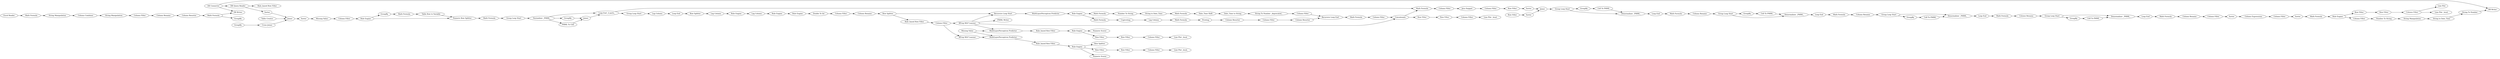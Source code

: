 digraph {
	"732600593677443939_208" [label="Rule Engine"]
	"732600593677443939_234" [label="Lag Column"]
	"8248164491543783251_301" [label=Sorter]
	"3448100426739654678_316" [label="Math Formula"]
	"-1537500961906361461_307" [label="Numeric Scorer"]
	"-1537500961906361461_319" [label="Column Filter"]
	"1782625009400765155_294" [label="Row Filter"]
	"1782625009400765155_317" [label="Math Formula"]
	"-3999918653991523048_343" [label="String Manipulation"]
	"-7176586063321640622_166" [label="Group Loop Start"]
	"-1537500961906361461_305" [label="Rule_based Row Filter"]
	"3448100426739654678_317" [label="Number To String"]
	"-1537500961906361461_292" [label="Row Splitter"]
	"1782625009400765155_347" [label="Table Row to Variable"]
	"3448100426739654678_320" [label=Unpivoting]
	"1782625009400765155_237" [label="Row Filter"]
	"-1537500961906361461_303" [label="RProp MLP Learner"]
	"-3999918653991523048_352" [label="String Manipulation"]
	"8185283508028627206_174" [label=Joiner]
	"1782625009400765155_298" [label="Row Filter"]
	"732600593677443939_185" [label="Row Splitter"]
	"732600593677443939_210" [label="Column Rename"]
	"1782625009400765155_301" [label="Rule_based Row Filter"]
	"3448100426739654678_324" [label="Column Resorter"]
	"-1537500961906361461_293" [label="PMML Writer"]
	"-3999918653991523048_351" [label="Column Combiner"]
	"-1537500961906361461_290" [label="Row Filter"]
	"5810174739262911099_166" [label="Group Loop Start"]
	"732600593677443939_235" [label="Rule Engine"]
	"3448100426739654678_159" [label="Column Filter"]
	"3448100426739654678_301" [label="String To Number _deprecated_"]
	"-1537500961906361461_294" [label="Row Filter"]
	"1782625009400765155_310" [label="DB Writer"]
	"-7176586063321640622_173" [label=GroupBy]
	"5810174739262911099_176" [label="Denormalizer _PMML_"]
	"-6019093722920441927_8" [label=Joiner]
	"8185283508028627206_172" [label="Loop End _2 ports_"]
	"-6019093722920441927_9" [label=GroupBy]
	"-8018767172697982527_176" [label="Denormalizer _PMML_"]
	"3448100426739654678_293" [label="String to Date_Time"]
	"-7123451998871693149_193" [label="Column Filter"]
	"-1537500961906361461_306" [label="Rule Engine"]
	"8248164491543783251_300" [label="Column Filter"]
	"3448100426739654678_306" [label="Math Formula"]
	"-1537500961906361461_177" [label="RProp MLP Learner"]
	"3448100426739654678_322" [label="Math Formula"]
	"732600593677443939_30" [label="Loop End"]
	"-4014634702320643482_173" [label=GroupBy]
	"1782625009400765155_222" [label="Line Plot"]
	"-7123451998871693149_185" [label=Sorter]
	"-7176586063321640622_176" [label="Denormalizer _PMML_"]
	"-3999918653991523048_342" [label="Math Formula"]
	"1782625009400765155_15" [label="DB Connector"]
	"-3999918653991523048_341" [label="Excel Reader"]
	"-7123451998871693149_200" [label=Sorter]
	"1782625009400765155_218" [label="Column Filter"]
	"-6019093722920441927_2" [label=Sorter]
	"1782625009400765155_228" [label=GroupBy]
	"3448100426739654678_295" [label="Date_Time Shift"]
	"3448100426739654678_321" [label="Lag Column"]
	"-7123451998871693149_187" [label="Column Rename"]
	"1782625009400765155_193" [label=Concatenate]
	"-6019093722920441927_239" [label="Rule Engine"]
	"-1537500961906361461_289" [label="Line Plot _local_"]
	"732600593677443939_236" [label="Double To Int"]
	"1782625009400765155_316" [label="Rule Engine"]
	"-3999918653991523048_345" [label="Column Rename"]
	"5810174739262911099_173" [label=GroupBy]
	"3448100426739654678_323" [label=Pivoting]
	"1782625009400765155_313" [label=GroupBy]
	"-7123451998871693149_190" [label="Column Expressions"]
	"8185283508028627206_170" [label="Normalizer _PMML_"]
	"-8018767172697982527_175" [label="Cell To PMML"]
	"-8018767172697982527_166" [label="Group Loop Start"]
	"1782625009400765155_7" [label="Table Creator"]
	"1782625009400765155_339" [label="Number To String"]
	"8248164491543783251_197" [label="Column Filter"]
	"1782625009400765155_352" [label="DB Writer"]
	"3448100426739654678_52" [label="MultiLayerPerceptron Predictor"]
	"-3999918653991523048_346" [label="Column Resorter"]
	"1782625009400765155_18" [label=Sorter]
	"8185283508028627206_173" [label=GroupBy]
	"-4014634702320643482_179" [label="Loop End"]
	"3448100426739654678_315" [label="Column Filter"]
	"-4014634702320643482_176" [label="Denormalizer _PMML_"]
	"1782625009400765155_318" [label="Column Filter"]
	"732600593677443939_206" [label="Lag Column"]
	"-7176586063321640622_175" [label="Cell To PMML"]
	"-7123451998871693149_201" [label=Sorter]
	"-7123451998871693149_184" [label="Column Rename"]
	"-3999918653991523048_347" [label="Math Formula"]
	"8185283508028627206_169" [label="Math Formula"]
	"1782625009400765155_172" [label="Numeric Row Splitter"]
	"8248164491543783251_179" [label="Math Formula"]
	"-1537500961906361461_296" [label="Rule_based Row Filter"]
	"-7176586063321640622_179" [label="Loop End"]
	"1782625009400765155_188" [label="Line Plot _local_"]
	"732600593677443939_31" [label="Group Loop Start"]
	"-7123451998871693149_194" [label="Column Rename"]
	"1782625009400765155_4" [label="DB Query Reader"]
	"8248164491543783251_182" [label="Column Filter"]
	"3448100426739654678_292" [label="Rule Engine"]
	"-1537500961906361461_304" [label="MultiLayerPerceptron Predictor"]
	"-1537500961906361461_302" [label="Rule Engine"]
	"1782625009400765155_236" [label="Row Filter"]
	"-8018767172697982527_169" [label="Math Formula"]
	"-4014634702320643482_166" [label="Group Loop Start"]
	"-1537500961906361461_283" [label="MultiLayerPerceptron Predictor"]
	"-6019093722920441927_11" [label="Cross Joiner"]
	"1782625009400765155_340" [label="String To Number"]
	"5810174739262911099_179" [label="Loop End"]
	"-6019093722920441927_12" [label="Missing Value"]
	"732600593677443939_204" [label="Row Splitter"]
	"-1537500961906361461_320" [label="Row Filter"]
	"1782625009400765155_293" [label="String to Date_Time"]
	"-3999918653991523048_344" [label="Column Filter"]
	"3448100426739654678_65" [label="Recursive Loop End"]
	"-6019093722920441927_208" [label="Column Filter"]
	"3448100426739654678_314" [label="Math Formula"]
	"1782625009400765155_200" [label="Column Filter"]
	"8185283508028627206_171" [label="PMML To Cell"]
	"-7123451998871693149_178" [label=Joiner]
	"-7123451998871693149_183" [label="Column Rename"]
	"8185283508028627206_166" [label="Group Loop Start"]
	"3448100426739654678_172" [label="Column Resorter"]
	"8248164491543783251_192" [label="Java Snippet"]
	"1782625009400765155_319" [label="String Manipulation"]
	"732600593677443939_165" [label="Lag Column"]
	"-1537500961906361461_288" [label="Numeric Scorer"]
	"-4014634702320643482_169" [label="Math Formula"]
	"3448100426739654678_318" [label="Math Formula"]
	"3448100426739654678_298" [label="Date_Time to String"]
	"-1537500961906361461_291" [label="Column Filter"]
	"5810174739262911099_169" [label="Math Formula"]
	"3448100426739654678_319" [label="Column Filter"]
	"5810174739262911099_175" [label="Cell To PMML"]
	"-1537500961906361461_318" [label="Row Filter"]
	"-8018767172697982527_179" [label="Loop End"]
	"-1537500961906361461_197" [label="Column Filter"]
	"-8018767172697982527_173" [label=GroupBy]
	"-4014634702320643482_175" [label="Cell To PMML"]
	"-7123451998871693149_198" [label="Row Filter"]
	"3448100426739654678_64" [label="Recursive Loop Start"]
	"-1537500961906361461_278" [label="Rule_based Row Filter"]
	"-7123451998871693149_199" [label="Row Filter"]
	"1782625009400765155_351" [label="Math Formula"]
	"-7176586063321640622_169" [label="Math Formula"]
	"1782625009400765155_216" [label="Line Plot _local_"]
	"732600593677443939_209" [label="Column Filter"]
	"-1537500961906361461_323" [label="Line Plot _local_"]
	"732600593677443939_207" [label="Rule Engine"]
	"-1537500961906361461_284" [label="Missing Value"]
	"3448100426739654678_293" -> "3448100426739654678_318"
	"-8018767172697982527_176" -> "-8018767172697982527_179"
	"8185283508028627206_170" -> "8185283508028627206_173"
	"-7123451998871693149_178" -> "-7176586063321640622_166"
	"8185283508028627206_174" -> "8185283508028627206_172"
	"-3999918653991523048_346" -> "-3999918653991523048_347"
	"8185283508028627206_171" -> "8185283508028627206_174"
	"-7123451998871693149_200" -> "-7123451998871693149_178"
	"-1537500961906361461_319" -> "-1537500961906361461_323"
	"-1537500961906361461_294" -> "-1537500961906361461_291"
	"-3999918653991523048_352" -> "-3999918653991523048_344"
	"1782625009400765155_18" -> "-6019093722920441927_8"
	"3448100426739654678_316" -> "3448100426739654678_317"
	"1782625009400765155_15" -> "1782625009400765155_352"
	"-1537500961906361461_290" -> "-1537500961906361461_294"
	"3448100426739654678_298" -> "3448100426739654678_301"
	"-4014634702320643482_173" -> "-4014634702320643482_175"
	"8248164491543783251_179" -> "8248164491543783251_182"
	"732600593677443939_206" -> "732600593677443939_207"
	"3448100426739654678_314" -> "3448100426739654678_315"
	"3448100426739654678_318" -> "3448100426739654678_295"
	"-6019093722920441927_11" -> "-6019093722920441927_8"
	"-1537500961906361461_283" -> "-1537500961906361461_296"
	"1782625009400765155_318" -> "1782625009400765155_339"
	"-8018767172697982527_173" -> "-8018767172697982527_175"
	"1782625009400765155_237" -> "1782625009400765155_298"
	"-3999918653991523048_344" -> "-3999918653991523048_345"
	"-4014634702320643482_176" -> "-4014634702320643482_179"
	"1782625009400765155_218" -> "1782625009400765155_216"
	"1782625009400765155_15" -> "1782625009400765155_4"
	"-3999918653991523048_341" -> "-3999918653991523048_342"
	"8185283508028627206_172" -> "732600593677443939_31"
	"-8018767172697982527_175" -> "-8018767172697982527_176"
	"-6019093722920441927_239" -> "1782625009400765155_228"
	"-6019093722920441927_9" -> "-6019093722920441927_11"
	"8185283508028627206_172" -> "8248164491543783251_179"
	"3448100426739654678_321" -> "3448100426739654678_322"
	"732600593677443939_207" -> "732600593677443939_234"
	"-1537500961906361461_303" -> "-1537500961906361461_304"
	"3448100426739654678_320" -> "3448100426739654678_321"
	"-1537500961906361461_303" -> "-1537500961906361461_293"
	"-7176586063321640622_175" -> "-7176586063321640622_176"
	"8248164491543783251_182" -> "8248164491543783251_192"
	"-1537500961906361461_305" -> "-1537500961906361461_306"
	"3448100426739654678_301" -> "3448100426739654678_319"
	"-7123451998871693149_199" -> "-7123451998871693149_201"
	"-1537500961906361461_318" -> "-1537500961906361461_320"
	"5810174739262911099_166" -> "5810174739262911099_173"
	"-3999918653991523048_347" -> "1782625009400765155_352"
	"3448100426739654678_172" -> "3448100426739654678_65"
	"1782625009400765155_15" -> "1782625009400765155_310"
	"1782625009400765155_340" -> "1782625009400765155_310"
	"-1537500961906361461_306" -> "-1537500961906361461_318"
	"-1537500961906361461_296" -> "-1537500961906361461_302"
	"8185283508028627206_170" -> "8185283508028627206_171"
	"-7123451998871693149_194" -> "5810174739262911099_166"
	"-7176586063321640622_179" -> "-7176586063321640622_169"
	"3448100426739654678_315" -> "1782625009400765155_193"
	"-3999918653991523048_347" -> "1782625009400765155_313"
	"8185283508028627206_173" -> "8185283508028627206_174"
	"-6019093722920441927_208" -> "-6019093722920441927_239"
	"-1537500961906361461_284" -> "-1537500961906361461_283"
	"-1537500961906361461_302" -> "-1537500961906361461_288"
	"3448100426739654678_319" -> "3448100426739654678_65"
	"732600593677443939_31" -> "732600593677443939_165"
	"1782625009400765155_228" -> "1782625009400765155_351"
	"1782625009400765155_294" -> "1782625009400765155_200"
	"1782625009400765155_4" -> "1782625009400765155_18"
	"3448100426739654678_292" -> "3448100426739654678_306"
	"-3999918653991523048_345" -> "-3999918653991523048_346"
	"1782625009400765155_172" -> "8185283508028627206_169"
	"1782625009400765155_7" -> "-6019093722920441927_8"
	"8248164491543783251_300" -> "8248164491543783251_301"
	"-1537500961906361461_278" -> "-1537500961906361461_197"
	"8248164491543783251_301" -> "1782625009400765155_317"
	"3448100426739654678_322" -> "3448100426739654678_323"
	"1782625009400765155_339" -> "1782625009400765155_319"
	"-7123451998871693149_193" -> "-7123451998871693149_185"
	"3448100426739654678_64" -> "3448100426739654678_52"
	"-1537500961906361461_197" -> "-1537500961906361461_303"
	"3448100426739654678_159" -> "3448100426739654678_172"
	"-1537500961906361461_284" -> "-1537500961906361461_304"
	"1782625009400765155_193" -> "1782625009400765155_236"
	"-3999918653991523048_343" -> "-3999918653991523048_351"
	"-1537500961906361461_197" -> "-1537500961906361461_177"
	"-3999918653991523048_351" -> "-3999918653991523048_352"
	"732600593677443939_236" -> "732600593677443939_209"
	"-7123451998871693149_190" -> "8248164491543783251_300"
	"-7123451998871693149_183" -> "-4014634702320643482_166"
	"-4014634702320643482_175" -> "-4014634702320643482_176"
	"732600593677443939_234" -> "732600593677443939_235"
	"-1537500961906361461_302" -> "-1537500961906361461_290"
	"1782625009400765155_193" -> "8248164491543783251_179"
	"732600593677443939_185" -> "732600593677443939_206"
	"1782625009400765155_317" -> "1782625009400765155_316"
	"3448100426739654678_323" -> "3448100426739654678_324"
	"-6019093722920441927_2" -> "-6019093722920441927_12"
	"-8018767172697982527_169" -> "-7123451998871693149_194"
	"1782625009400765155_236" -> "1782625009400765155_294"
	"1782625009400765155_218" -> "1782625009400765155_222"
	"-8018767172697982527_179" -> "-8018767172697982527_169"
	"-7176586063321640622_166" -> "-7176586063321640622_176"
	"3448100426739654678_52" -> "3448100426739654678_292"
	"3448100426739654678_295" -> "3448100426739654678_298"
	"-1537500961906361461_291" -> "-1537500961906361461_289"
	"-3999918653991523048_342" -> "-3999918653991523048_343"
	"3448100426739654678_292" -> "3448100426739654678_316"
	"5810174739262911099_166" -> "5810174739262911099_176"
	"5810174739262911099_169" -> "-7123451998871693149_187"
	"8248164491543783251_197" -> "-7123451998871693149_198"
	"5810174739262911099_179" -> "5810174739262911099_169"
	"-4014634702320643482_169" -> "-7123451998871693149_184"
	"-4014634702320643482_179" -> "-4014634702320643482_169"
	"8248164491543783251_192" -> "8248164491543783251_197"
	"1782625009400765155_293" -> "1782625009400765155_340"
	"3448100426739654678_306" -> "3448100426739654678_320"
	"-7176586063321640622_173" -> "-7176586063321640622_175"
	"8185283508028627206_166" -> "8185283508028627206_170"
	"1782625009400765155_319" -> "1782625009400765155_293"
	"-1537500961906361461_303" -> "3448100426739654678_64"
	"5810174739262911099_173" -> "5810174739262911099_175"
	"-7123451998871693149_198" -> "-7123451998871693149_200"
	"-1537500961906361461_320" -> "-1537500961906361461_319"
	"1782625009400765155_316" -> "1782625009400765155_318"
	"-8018767172697982527_166" -> "-8018767172697982527_173"
	"732600593677443939_210" -> "732600593677443939_204"
	"-8018767172697982527_166" -> "-8018767172697982527_176"
	"-1537500961906361461_304" -> "-1537500961906361461_305"
	"1782625009400765155_200" -> "1782625009400765155_188"
	"3448100426739654678_324" -> "3448100426739654678_159"
	"732600593677443939_208" -> "732600593677443939_236"
	"-7176586063321640622_166" -> "-7176586063321640622_173"
	"-7176586063321640622_169" -> "-7123451998871693149_183"
	"-6019093722920441927_12" -> "-6019093722920441927_208"
	"5810174739262911099_176" -> "5810174739262911099_179"
	"732600593677443939_165" -> "732600593677443939_30"
	"-7123451998871693149_184" -> "-8018767172697982527_166"
	"-1537500961906361461_302" -> "-1537500961906361461_292"
	"1782625009400765155_4" -> "1782625009400765155_301"
	"8185283508028627206_170" -> "8185283508028627206_172"
	"732600593677443939_235" -> "732600593677443939_208"
	"-7123451998871693149_201" -> "-7123451998871693149_178"
	"-6019093722920441927_239" -> "1782625009400765155_172"
	"732600593677443939_204" -> "3448100426739654678_64"
	"5810174739262911099_175" -> "5810174739262911099_176"
	"1782625009400765155_347" -> "1782625009400765155_172"
	"732600593677443939_209" -> "732600593677443939_210"
	"-4014634702320643482_166" -> "-4014634702320643482_173"
	"732600593677443939_204" -> "-1537500961906361461_278"
	"-1537500961906361461_306" -> "-1537500961906361461_307"
	"1782625009400765155_351" -> "1782625009400765155_347"
	"-4014634702320643482_166" -> "-4014634702320643482_176"
	"1782625009400765155_298" -> "1782625009400765155_218"
	"3448100426739654678_65" -> "3448100426739654678_314"
	"-7123451998871693149_185" -> "-7123451998871693149_190"
	"3448100426739654678_317" -> "3448100426739654678_293"
	"8185283508028627206_169" -> "8185283508028627206_166"
	"-7123451998871693149_187" -> "-7123451998871693149_193"
	"-7176586063321640622_176" -> "-7176586063321640622_179"
	"732600593677443939_30" -> "732600593677443939_185"
	"-1537500961906361461_303" -> "1782625009400765155_193"
	"-1537500961906361461_177" -> "-1537500961906361461_283"
	"1782625009400765155_316" -> "1782625009400765155_237"
	"-6019093722920441927_8" -> "-6019093722920441927_2"
	rankdir=LR
}
